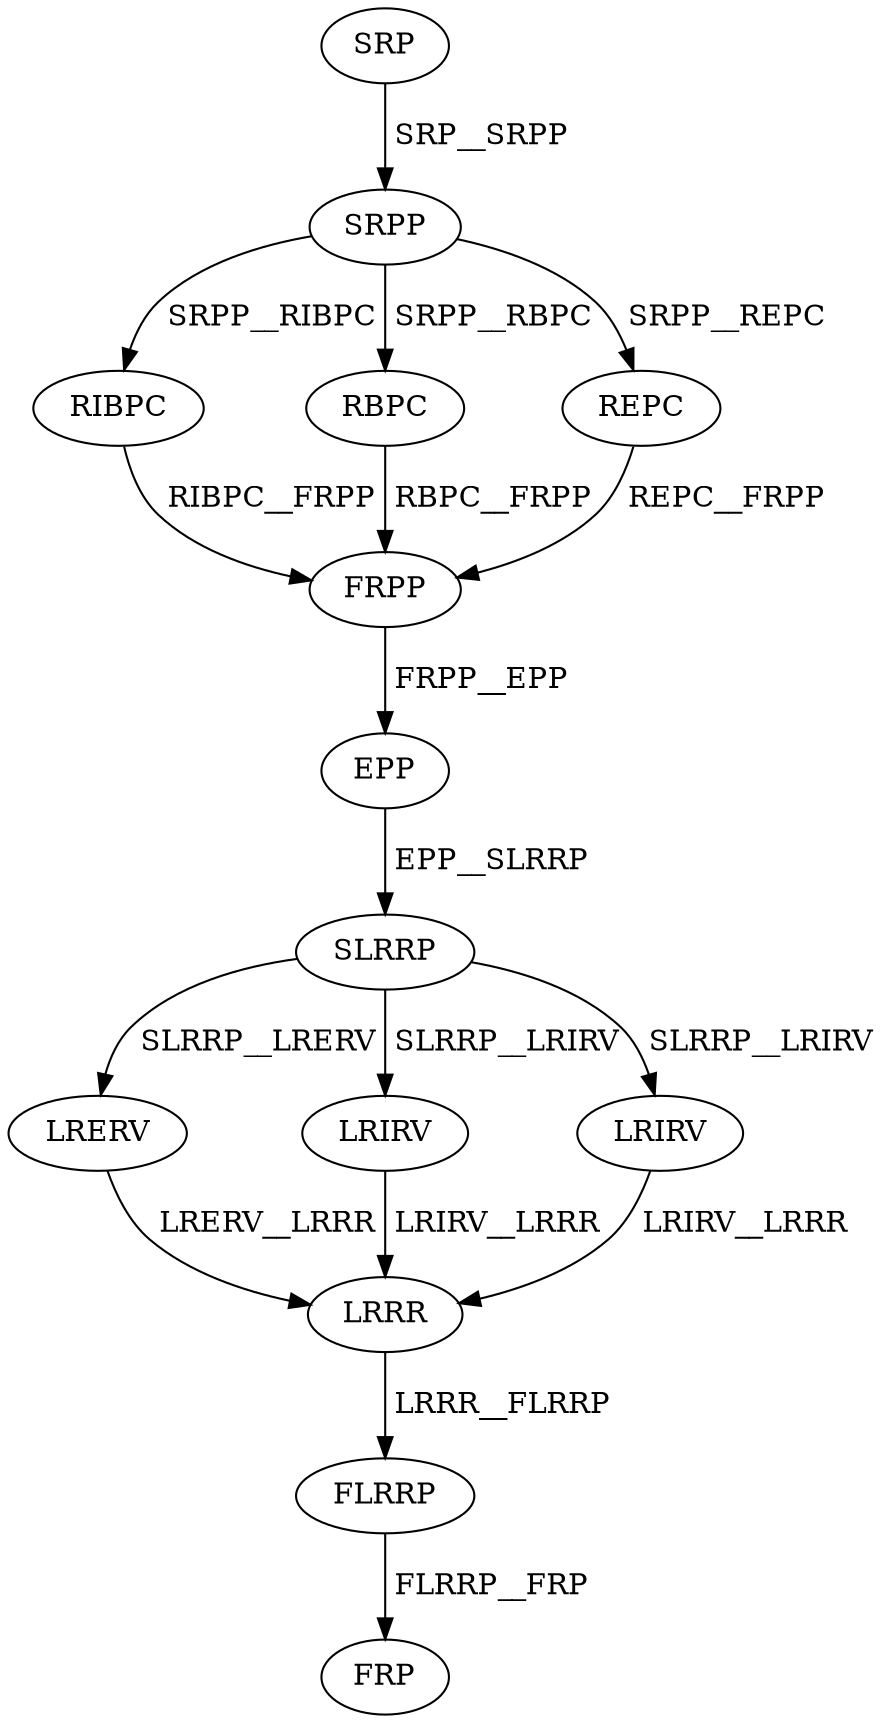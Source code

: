 digraph G { 
1 [label="SRP",color=black,fontcolor=black];
2 [label="SRPP",color=black,fontcolor=black];
3 [label="RIBPC",color=black,fontcolor=black];
4 [label="RBPC",color=black,fontcolor=black];
5 [label="REPC",color=black,fontcolor=black];
6 [label="FRPP",color=black,fontcolor=black];
7 [label="EPP",color=black,fontcolor=black];
8 [label="SLRRP",color=black,fontcolor=black];
9 [label="LRERV",color=black,fontcolor=black];
10 [label="LRIRV",color=black,fontcolor=black];
11 [label="LRIRV",color=black,fontcolor=black];
12 [label="LRRR",color=black,fontcolor=black];
13 [label="FLRRP",color=black,fontcolor=black];
14 [label="FRP",color=black,fontcolor=black];
1->2[label=" SRP__SRPP",color=black,fontcolor=black];
2->3[label=" SRPP__RIBPC",color=black,fontcolor=black];
2->4[label=" SRPP__RBPC",color=black,fontcolor=black];
2->5[label=" SRPP__REPC",color=black,fontcolor=black];
3->6[label=" RIBPC__FRPP",color=black,fontcolor=black];
4->6[label=" RBPC__FRPP",color=black,fontcolor=black];
5->6[label=" REPC__FRPP",color=black,fontcolor=black];
6->7[label=" FRPP__EPP",color=black,fontcolor=black];
7->8[label=" EPP__SLRRP",color=black,fontcolor=black];
8->9[label=" SLRRP__LRERV",color=black,fontcolor=black];
8->10[label=" SLRRP__LRIRV",color=black,fontcolor=black];
8->11[label=" SLRRP__LRIRV",color=black,fontcolor=black];
9->12[label=" LRERV__LRRR",color=black,fontcolor=black];
10->12[label=" LRIRV__LRRR",color=black,fontcolor=black];
11->12[label=" LRIRV__LRRR",color=black,fontcolor=black];
12->13[label=" LRRR__FLRRP",color=black,fontcolor=black];
13->14[label=" FLRRP__FRP",color=black,fontcolor=black];
}
